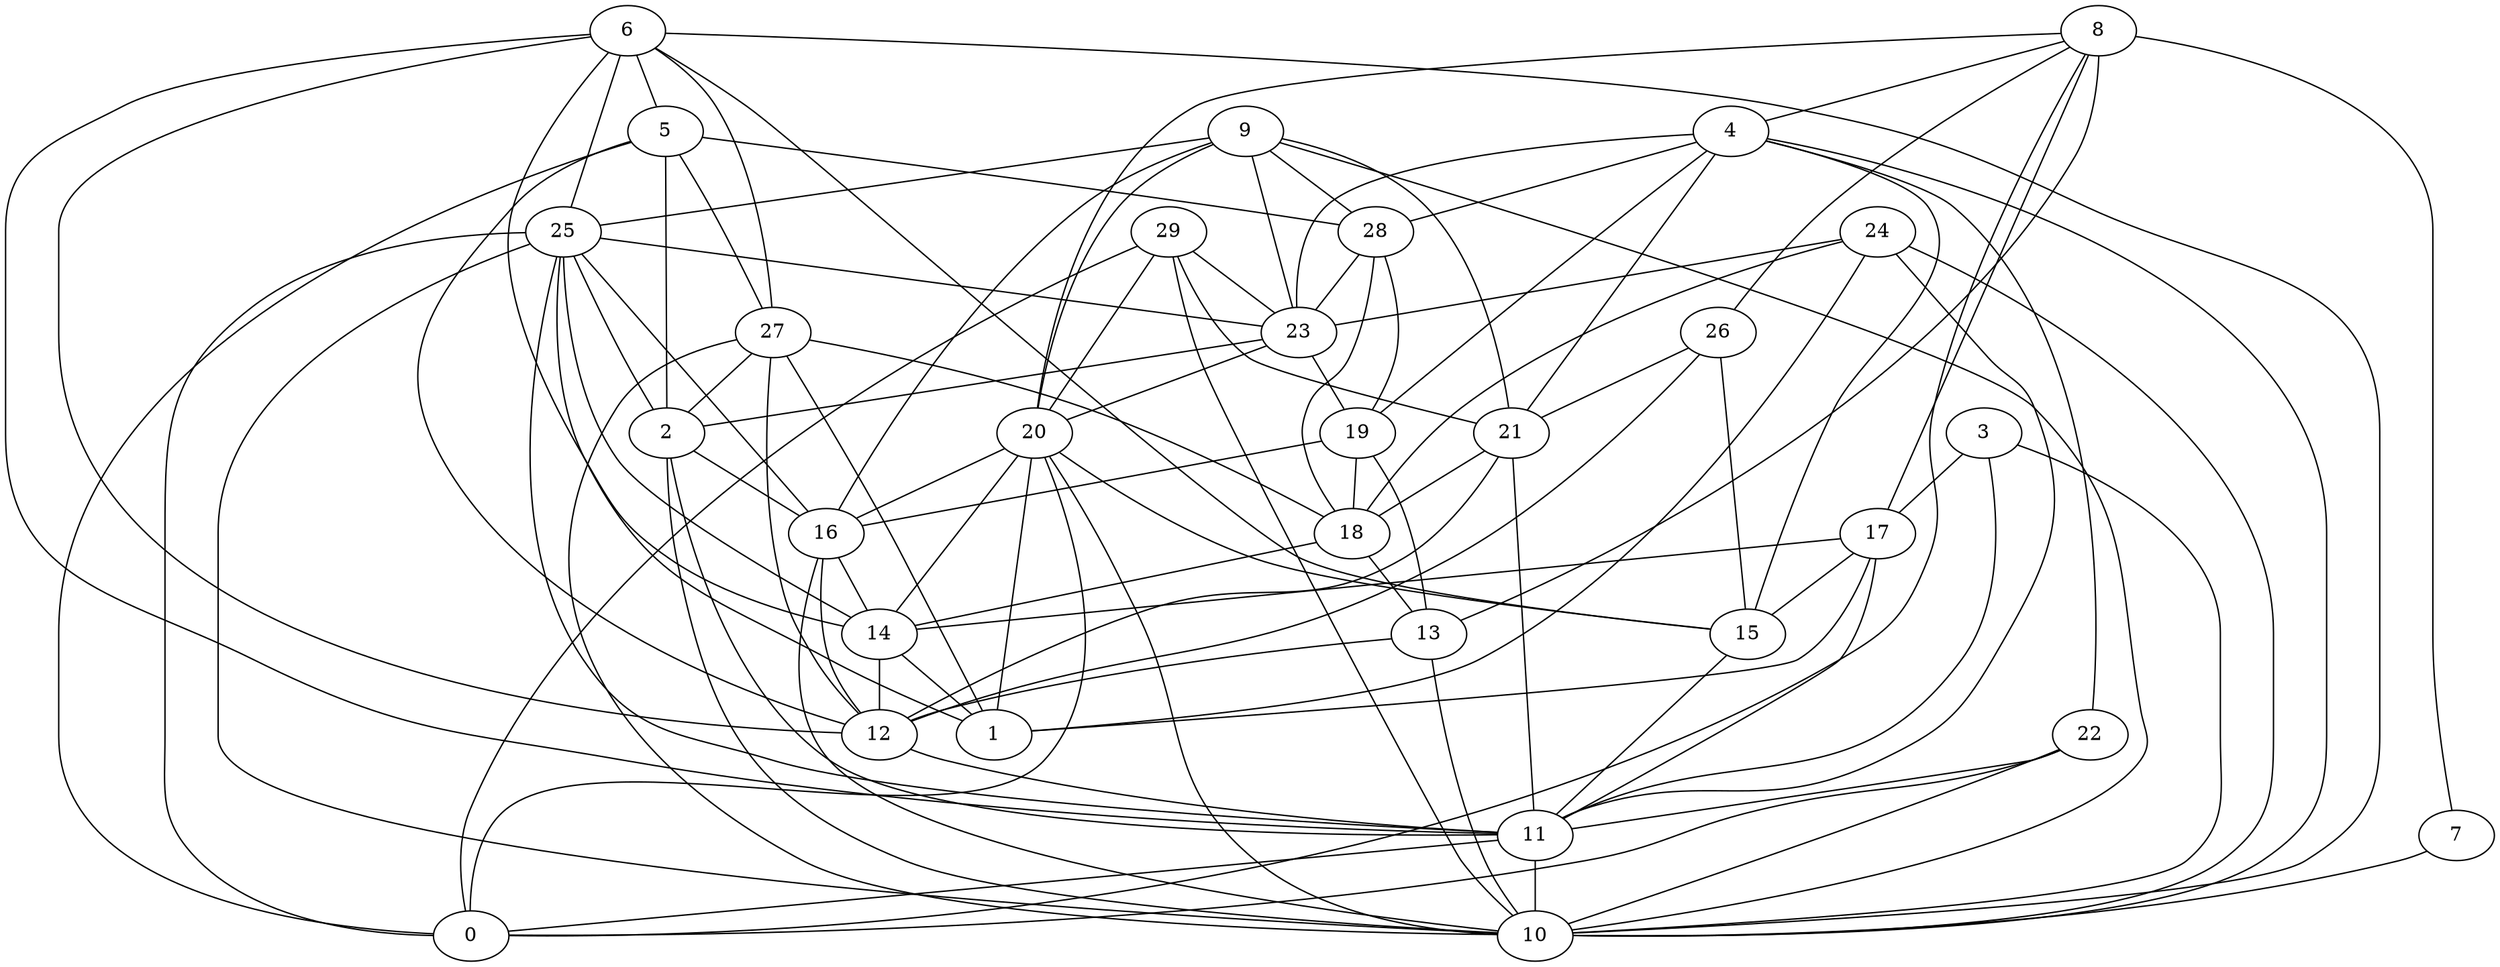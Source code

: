 digraph GG_graph {

subgraph G_graph {
edge [color = black]
"5" -> "2" [dir = none]
"22" -> "11" [dir = none]
"22" -> "0" [dir = none]
"9" -> "25" [dir = none]
"9" -> "23" [dir = none]
"9" -> "16" [dir = none]
"9" -> "28" [dir = none]
"9" -> "21" [dir = none]
"23" -> "20" [dir = none]
"23" -> "19" [dir = none]
"21" -> "12" [dir = none]
"21" -> "11" [dir = none]
"20" -> "14" [dir = none]
"20" -> "15" [dir = none]
"20" -> "0" [dir = none]
"20" -> "10" [dir = none]
"28" -> "19" [dir = none]
"17" -> "11" [dir = none]
"17" -> "1" [dir = none]
"14" -> "1" [dir = none]
"14" -> "12" [dir = none]
"26" -> "21" [dir = none]
"26" -> "15" [dir = none]
"16" -> "10" [dir = none]
"16" -> "14" [dir = none]
"7" -> "10" [dir = none]
"27" -> "2" [dir = none]
"27" -> "10" [dir = none]
"27" -> "18" [dir = none]
"3" -> "11" [dir = none]
"3" -> "10" [dir = none]
"6" -> "5" [dir = none]
"6" -> "27" [dir = none]
"6" -> "11" [dir = none]
"6" -> "12" [dir = none]
"19" -> "16" [dir = none]
"19" -> "13" [dir = none]
"8" -> "20" [dir = none]
"8" -> "4" [dir = none]
"8" -> "13" [dir = none]
"8" -> "7" [dir = none]
"8" -> "26" [dir = none]
"29" -> "21" [dir = none]
"29" -> "10" [dir = none]
"13" -> "12" [dir = none]
"11" -> "10" [dir = none]
"11" -> "0" [dir = none]
"24" -> "18" [dir = none]
"24" -> "10" [dir = none]
"24" -> "11" [dir = none]
"25" -> "16" [dir = none]
"25" -> "1" [dir = none]
"25" -> "23" [dir = none]
"25" -> "0" [dir = none]
"25" -> "14" [dir = none]
"25" -> "11" [dir = none]
"2" -> "11" [dir = none]
"4" -> "21" [dir = none]
"9" -> "10" [dir = none]
"9" -> "20" [dir = none]
"27" -> "12" [dir = none]
"2" -> "10" [dir = none]
"29" -> "0" [dir = none]
"23" -> "2" [dir = none]
"4" -> "22" [dir = none]
"19" -> "18" [dir = none]
"16" -> "12" [dir = none]
"26" -> "12" [dir = none]
"17" -> "14" [dir = none]
"25" -> "10" [dir = none]
"5" -> "12" [dir = none]
"5" -> "28" [dir = none]
"3" -> "17" [dir = none]
"20" -> "16" [dir = none]
"20" -> "1" [dir = none]
"8" -> "0" [dir = none]
"4" -> "15" [dir = none]
"2" -> "16" [dir = none]
"4" -> "23" [dir = none]
"4" -> "19" [dir = none]
"5" -> "0" [dir = none]
"25" -> "2" [dir = none]
"6" -> "25" [dir = none]
"12" -> "11" [dir = none]
"17" -> "15" [dir = none]
"18" -> "13" [dir = none]
"28" -> "23" [dir = none]
"5" -> "27" [dir = none]
"21" -> "18" [dir = none]
"24" -> "23" [dir = none]
"29" -> "20" [dir = none]
"15" -> "11" [dir = none]
"13" -> "10" [dir = none]
"28" -> "18" [dir = none]
"22" -> "10" [dir = none]
"4" -> "10" [dir = none]
"29" -> "23" [dir = none]
"4" -> "28" [dir = none]
"18" -> "14" [dir = none]
"6" -> "14" [dir = none]
"8" -> "17" [dir = none]
"6" -> "10" [dir = none]
"24" -> "1" [dir = none]
"6" -> "15" [dir = none]
"27" -> "1" [dir = none]
}

}
